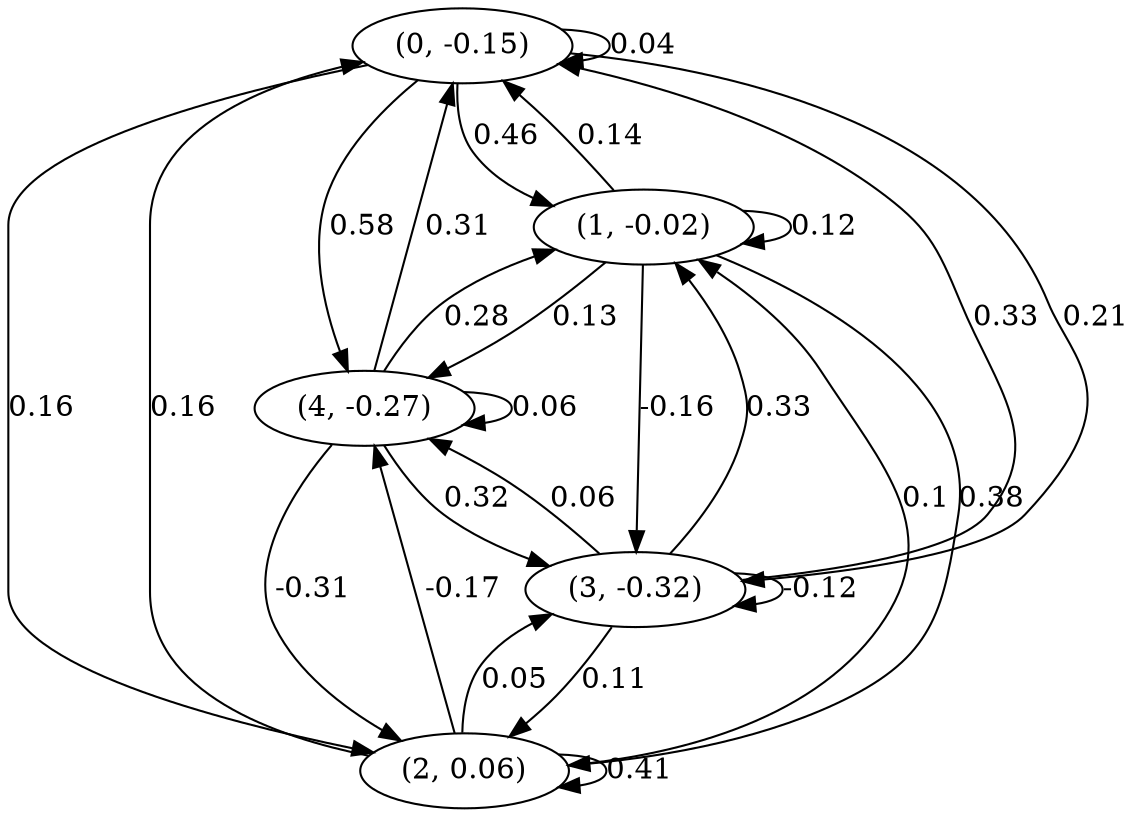 digraph {
    0 [ label = "(0, -0.15)" ]
    1 [ label = "(1, -0.02)" ]
    2 [ label = "(2, 0.06)" ]
    3 [ label = "(3, -0.32)" ]
    4 [ label = "(4, -0.27)" ]
    0 -> 0 [ label = "0.04" ]
    1 -> 1 [ label = "0.12" ]
    2 -> 2 [ label = "0.41" ]
    3 -> 3 [ label = "-0.12" ]
    4 -> 4 [ label = "0.06" ]
    1 -> 0 [ label = "0.14" ]
    2 -> 0 [ label = "0.16" ]
    3 -> 0 [ label = "0.33" ]
    4 -> 0 [ label = "0.31" ]
    0 -> 1 [ label = "0.46" ]
    2 -> 1 [ label = "0.1" ]
    3 -> 1 [ label = "0.33" ]
    4 -> 1 [ label = "0.28" ]
    0 -> 2 [ label = "0.16" ]
    1 -> 2 [ label = "0.38" ]
    3 -> 2 [ label = "0.11" ]
    4 -> 2 [ label = "-0.31" ]
    0 -> 3 [ label = "0.21" ]
    1 -> 3 [ label = "-0.16" ]
    2 -> 3 [ label = "0.05" ]
    4 -> 3 [ label = "0.32" ]
    0 -> 4 [ label = "0.58" ]
    1 -> 4 [ label = "0.13" ]
    2 -> 4 [ label = "-0.17" ]
    3 -> 4 [ label = "0.06" ]
}


